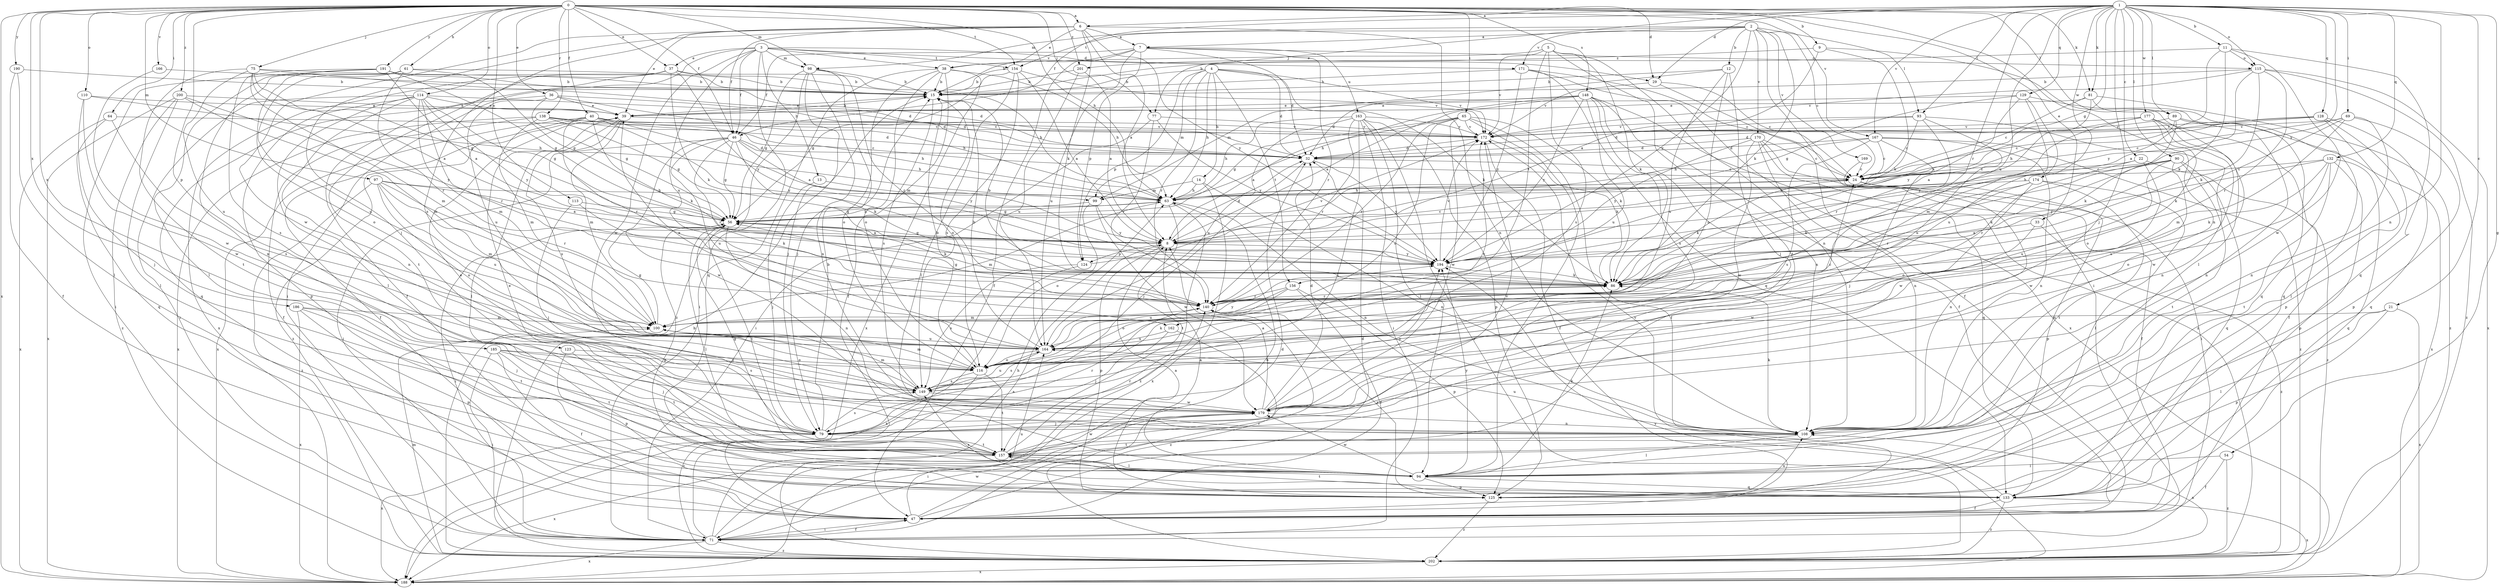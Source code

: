 strict digraph  {
0;
1;
2;
3;
4;
5;
6;
7;
8;
9;
11;
12;
13;
14;
15;
21;
22;
24;
29;
32;
33;
36;
37;
38;
39;
40;
46;
47;
54;
56;
61;
63;
64;
65;
69;
71;
75;
77;
79;
81;
86;
89;
90;
93;
94;
97;
98;
99;
100;
108;
110;
113;
114;
115;
116;
123;
124;
125;
128;
129;
132;
133;
138;
140;
148;
149;
154;
156;
157;
162;
163;
164;
166;
167;
169;
170;
171;
172;
174;
177;
179;
185;
186;
188;
190;
191;
194;
200;
201;
202;
0 -> 6  [label=a];
0 -> 9  [label=b];
0 -> 29  [label=d];
0 -> 33  [label=e];
0 -> 36  [label=e];
0 -> 37  [label=e];
0 -> 40  [label=f];
0 -> 46  [label=f];
0 -> 61  [label=h];
0 -> 63  [label=h];
0 -> 64  [label=i];
0 -> 65  [label=i];
0 -> 75  [label=j];
0 -> 77  [label=j];
0 -> 81  [label=k];
0 -> 89  [label=l];
0 -> 97  [label=m];
0 -> 98  [label=m];
0 -> 108  [label=n];
0 -> 110  [label=o];
0 -> 113  [label=o];
0 -> 114  [label=o];
0 -> 123  [label=p];
0 -> 138  [label=r];
0 -> 148  [label=s];
0 -> 154  [label=t];
0 -> 166  [label=v];
0 -> 167  [label=v];
0 -> 185  [label=x];
0 -> 186  [label=x];
0 -> 188  [label=x];
0 -> 190  [label=y];
0 -> 191  [label=y];
0 -> 200  [label=z];
0 -> 201  [label=z];
1 -> 6  [label=a];
1 -> 11  [label=b];
1 -> 21  [label=c];
1 -> 22  [label=c];
1 -> 29  [label=d];
1 -> 46  [label=f];
1 -> 54  [label=g];
1 -> 56  [label=g];
1 -> 69  [label=i];
1 -> 77  [label=j];
1 -> 79  [label=j];
1 -> 81  [label=k];
1 -> 89  [label=l];
1 -> 90  [label=l];
1 -> 93  [label=l];
1 -> 108  [label=n];
1 -> 115  [label=o];
1 -> 128  [label=q];
1 -> 129  [label=q];
1 -> 132  [label=q];
1 -> 140  [label=r];
1 -> 162  [label=u];
1 -> 167  [label=v];
1 -> 174  [label=w];
1 -> 177  [label=w];
1 -> 194  [label=y];
2 -> 7  [label=a];
2 -> 12  [label=b];
2 -> 24  [label=c];
2 -> 71  [label=i];
2 -> 86  [label=k];
2 -> 93  [label=l];
2 -> 98  [label=m];
2 -> 154  [label=t];
2 -> 169  [label=v];
2 -> 170  [label=v];
2 -> 171  [label=v];
2 -> 194  [label=y];
3 -> 13  [label=b];
3 -> 29  [label=d];
3 -> 37  [label=e];
3 -> 38  [label=e];
3 -> 46  [label=f];
3 -> 71  [label=i];
3 -> 98  [label=m];
3 -> 133  [label=q];
3 -> 154  [label=t];
3 -> 162  [label=u];
3 -> 171  [label=v];
3 -> 179  [label=w];
4 -> 14  [label=b];
4 -> 15  [label=b];
4 -> 32  [label=d];
4 -> 63  [label=h];
4 -> 86  [label=k];
4 -> 99  [label=m];
4 -> 124  [label=p];
4 -> 140  [label=r];
4 -> 156  [label=t];
4 -> 172  [label=v];
5 -> 38  [label=e];
5 -> 86  [label=k];
5 -> 108  [label=n];
5 -> 149  [label=s];
5 -> 156  [label=t];
5 -> 157  [label=t];
5 -> 172  [label=v];
6 -> 7  [label=a];
6 -> 8  [label=a];
6 -> 38  [label=e];
6 -> 39  [label=e];
6 -> 46  [label=f];
6 -> 79  [label=j];
6 -> 86  [label=k];
6 -> 108  [label=n];
6 -> 149  [label=s];
6 -> 179  [label=w];
6 -> 194  [label=y];
7 -> 15  [label=b];
7 -> 32  [label=d];
7 -> 46  [label=f];
7 -> 47  [label=f];
7 -> 115  [label=o];
7 -> 124  [label=p];
7 -> 140  [label=r];
7 -> 163  [label=u];
7 -> 164  [label=u];
8 -> 24  [label=c];
8 -> 32  [label=d];
8 -> 56  [label=g];
8 -> 124  [label=p];
8 -> 125  [label=p];
8 -> 194  [label=y];
9 -> 8  [label=a];
9 -> 86  [label=k];
9 -> 94  [label=l];
9 -> 201  [label=z];
11 -> 15  [label=b];
11 -> 86  [label=k];
11 -> 115  [label=o];
11 -> 133  [label=q];
11 -> 179  [label=w];
11 -> 194  [label=y];
12 -> 15  [label=b];
12 -> 79  [label=j];
12 -> 99  [label=m];
12 -> 116  [label=o];
12 -> 164  [label=u];
13 -> 79  [label=j];
13 -> 99  [label=m];
14 -> 63  [label=h];
14 -> 99  [label=m];
14 -> 108  [label=n];
14 -> 188  [label=x];
15 -> 39  [label=e];
15 -> 116  [label=o];
15 -> 149  [label=s];
21 -> 94  [label=l];
21 -> 100  [label=m];
21 -> 125  [label=p];
21 -> 188  [label=x];
22 -> 24  [label=c];
22 -> 140  [label=r];
22 -> 179  [label=w];
22 -> 202  [label=z];
24 -> 63  [label=h];
24 -> 86  [label=k];
24 -> 108  [label=n];
24 -> 125  [label=p];
29 -> 24  [label=c];
29 -> 47  [label=f];
29 -> 172  [label=v];
32 -> 24  [label=c];
32 -> 79  [label=j];
32 -> 194  [label=y];
33 -> 8  [label=a];
33 -> 179  [label=w];
33 -> 202  [label=z];
36 -> 32  [label=d];
36 -> 39  [label=e];
36 -> 56  [label=g];
36 -> 63  [label=h];
36 -> 133  [label=q];
36 -> 164  [label=u];
37 -> 15  [label=b];
37 -> 47  [label=f];
37 -> 63  [label=h];
37 -> 86  [label=k];
37 -> 157  [label=t];
37 -> 188  [label=x];
37 -> 194  [label=y];
38 -> 15  [label=b];
38 -> 47  [label=f];
38 -> 63  [label=h];
38 -> 71  [label=i];
38 -> 79  [label=j];
38 -> 116  [label=o];
38 -> 188  [label=x];
39 -> 15  [label=b];
39 -> 94  [label=l];
39 -> 100  [label=m];
39 -> 149  [label=s];
39 -> 172  [label=v];
40 -> 8  [label=a];
40 -> 47  [label=f];
40 -> 63  [label=h];
40 -> 86  [label=k];
40 -> 140  [label=r];
40 -> 172  [label=v];
40 -> 188  [label=x];
40 -> 194  [label=y];
40 -> 202  [label=z];
46 -> 32  [label=d];
46 -> 56  [label=g];
46 -> 63  [label=h];
46 -> 71  [label=i];
46 -> 86  [label=k];
46 -> 140  [label=r];
46 -> 164  [label=u];
46 -> 179  [label=w];
46 -> 194  [label=y];
47 -> 32  [label=d];
47 -> 63  [label=h];
47 -> 71  [label=i];
47 -> 164  [label=u];
54 -> 47  [label=f];
54 -> 94  [label=l];
54 -> 202  [label=z];
56 -> 8  [label=a];
56 -> 63  [label=h];
56 -> 71  [label=i];
56 -> 86  [label=k];
56 -> 94  [label=l];
56 -> 108  [label=n];
56 -> 157  [label=t];
61 -> 15  [label=b];
61 -> 56  [label=g];
61 -> 94  [label=l];
61 -> 108  [label=n];
61 -> 140  [label=r];
61 -> 164  [label=u];
63 -> 56  [label=g];
63 -> 100  [label=m];
63 -> 108  [label=n];
63 -> 157  [label=t];
63 -> 202  [label=z];
64 -> 133  [label=q];
64 -> 149  [label=s];
64 -> 172  [label=v];
64 -> 188  [label=x];
65 -> 8  [label=a];
65 -> 47  [label=f];
65 -> 56  [label=g];
65 -> 86  [label=k];
65 -> 94  [label=l];
65 -> 116  [label=o];
65 -> 140  [label=r];
65 -> 172  [label=v];
65 -> 179  [label=w];
69 -> 24  [label=c];
69 -> 86  [label=k];
69 -> 100  [label=m];
69 -> 108  [label=n];
69 -> 125  [label=p];
69 -> 172  [label=v];
71 -> 8  [label=a];
71 -> 32  [label=d];
71 -> 47  [label=f];
71 -> 63  [label=h];
71 -> 140  [label=r];
71 -> 179  [label=w];
71 -> 188  [label=x];
71 -> 202  [label=z];
75 -> 8  [label=a];
75 -> 15  [label=b];
75 -> 32  [label=d];
75 -> 56  [label=g];
75 -> 100  [label=m];
75 -> 157  [label=t];
75 -> 164  [label=u];
77 -> 71  [label=i];
77 -> 140  [label=r];
77 -> 172  [label=v];
77 -> 194  [label=y];
79 -> 15  [label=b];
79 -> 39  [label=e];
79 -> 140  [label=r];
79 -> 149  [label=s];
79 -> 157  [label=t];
79 -> 188  [label=x];
81 -> 8  [label=a];
81 -> 24  [label=c];
81 -> 39  [label=e];
81 -> 133  [label=q];
81 -> 202  [label=z];
86 -> 15  [label=b];
86 -> 140  [label=r];
89 -> 63  [label=h];
89 -> 86  [label=k];
89 -> 108  [label=n];
89 -> 172  [label=v];
89 -> 188  [label=x];
90 -> 24  [label=c];
90 -> 63  [label=h];
90 -> 86  [label=k];
90 -> 133  [label=q];
90 -> 157  [label=t];
90 -> 164  [label=u];
90 -> 179  [label=w];
93 -> 24  [label=c];
93 -> 32  [label=d];
93 -> 108  [label=n];
93 -> 140  [label=r];
93 -> 164  [label=u];
93 -> 172  [label=v];
94 -> 8  [label=a];
94 -> 86  [label=k];
94 -> 125  [label=p];
94 -> 133  [label=q];
94 -> 179  [label=w];
94 -> 194  [label=y];
97 -> 8  [label=a];
97 -> 63  [label=h];
97 -> 100  [label=m];
97 -> 116  [label=o];
97 -> 140  [label=r];
97 -> 164  [label=u];
97 -> 202  [label=z];
98 -> 15  [label=b];
98 -> 56  [label=g];
98 -> 79  [label=j];
98 -> 108  [label=n];
98 -> 116  [label=o];
98 -> 140  [label=r];
98 -> 202  [label=z];
99 -> 56  [label=g];
99 -> 116  [label=o];
99 -> 179  [label=w];
99 -> 194  [label=y];
100 -> 56  [label=g];
100 -> 164  [label=u];
108 -> 86  [label=k];
108 -> 94  [label=l];
108 -> 157  [label=t];
108 -> 164  [label=u];
110 -> 39  [label=e];
110 -> 63  [label=h];
110 -> 79  [label=j];
110 -> 179  [label=w];
113 -> 56  [label=g];
113 -> 79  [label=j];
113 -> 86  [label=k];
114 -> 32  [label=d];
114 -> 39  [label=e];
114 -> 56  [label=g];
114 -> 71  [label=i];
114 -> 94  [label=l];
114 -> 100  [label=m];
114 -> 108  [label=n];
114 -> 125  [label=p];
114 -> 140  [label=r];
114 -> 194  [label=y];
115 -> 8  [label=a];
115 -> 15  [label=b];
115 -> 86  [label=k];
115 -> 140  [label=r];
115 -> 172  [label=v];
115 -> 188  [label=x];
115 -> 202  [label=z];
116 -> 15  [label=b];
116 -> 86  [label=k];
116 -> 100  [label=m];
116 -> 149  [label=s];
116 -> 157  [label=t];
116 -> 172  [label=v];
116 -> 202  [label=z];
123 -> 116  [label=o];
123 -> 125  [label=p];
123 -> 157  [label=t];
124 -> 149  [label=s];
124 -> 172  [label=v];
124 -> 188  [label=x];
125 -> 8  [label=a];
125 -> 108  [label=n];
125 -> 140  [label=r];
125 -> 202  [label=z];
128 -> 24  [label=c];
128 -> 32  [label=d];
128 -> 94  [label=l];
128 -> 125  [label=p];
128 -> 133  [label=q];
128 -> 172  [label=v];
129 -> 39  [label=e];
129 -> 56  [label=g];
129 -> 100  [label=m];
129 -> 133  [label=q];
129 -> 164  [label=u];
129 -> 194  [label=y];
132 -> 24  [label=c];
132 -> 86  [label=k];
132 -> 116  [label=o];
132 -> 125  [label=p];
132 -> 133  [label=q];
132 -> 157  [label=t];
132 -> 194  [label=y];
133 -> 47  [label=f];
133 -> 56  [label=g];
133 -> 149  [label=s];
133 -> 157  [label=t];
133 -> 172  [label=v];
133 -> 188  [label=x];
133 -> 202  [label=z];
138 -> 24  [label=c];
138 -> 32  [label=d];
138 -> 47  [label=f];
138 -> 56  [label=g];
138 -> 100  [label=m];
138 -> 172  [label=v];
138 -> 188  [label=x];
140 -> 56  [label=g];
140 -> 100  [label=m];
148 -> 8  [label=a];
148 -> 32  [label=d];
148 -> 39  [label=e];
148 -> 47  [label=f];
148 -> 63  [label=h];
148 -> 108  [label=n];
148 -> 149  [label=s];
148 -> 164  [label=u];
148 -> 194  [label=y];
148 -> 202  [label=z];
149 -> 100  [label=m];
149 -> 164  [label=u];
149 -> 179  [label=w];
154 -> 8  [label=a];
154 -> 15  [label=b];
154 -> 56  [label=g];
154 -> 94  [label=l];
154 -> 149  [label=s];
154 -> 172  [label=v];
156 -> 47  [label=f];
156 -> 116  [label=o];
156 -> 125  [label=p];
156 -> 140  [label=r];
156 -> 164  [label=u];
157 -> 39  [label=e];
157 -> 56  [label=g];
157 -> 94  [label=l];
157 -> 140  [label=r];
157 -> 172  [label=v];
157 -> 179  [label=w];
157 -> 188  [label=x];
162 -> 79  [label=j];
162 -> 164  [label=u];
162 -> 202  [label=z];
163 -> 63  [label=h];
163 -> 71  [label=i];
163 -> 79  [label=j];
163 -> 94  [label=l];
163 -> 125  [label=p];
163 -> 140  [label=r];
163 -> 164  [label=u];
163 -> 172  [label=v];
163 -> 202  [label=z];
164 -> 15  [label=b];
164 -> 24  [label=c];
164 -> 39  [label=e];
164 -> 116  [label=o];
164 -> 149  [label=s];
164 -> 194  [label=y];
166 -> 15  [label=b];
166 -> 179  [label=w];
167 -> 24  [label=c];
167 -> 32  [label=d];
167 -> 63  [label=h];
167 -> 79  [label=j];
167 -> 108  [label=n];
167 -> 149  [label=s];
167 -> 202  [label=z];
169 -> 24  [label=c];
169 -> 47  [label=f];
170 -> 24  [label=c];
170 -> 32  [label=d];
170 -> 71  [label=i];
170 -> 108  [label=n];
170 -> 133  [label=q];
170 -> 179  [label=w];
170 -> 194  [label=y];
171 -> 15  [label=b];
171 -> 24  [label=c];
171 -> 133  [label=q];
171 -> 188  [label=x];
171 -> 194  [label=y];
172 -> 32  [label=d];
172 -> 47  [label=f];
172 -> 86  [label=k];
174 -> 63  [label=h];
174 -> 86  [label=k];
174 -> 94  [label=l];
174 -> 116  [label=o];
174 -> 140  [label=r];
174 -> 157  [label=t];
177 -> 8  [label=a];
177 -> 47  [label=f];
177 -> 116  [label=o];
177 -> 149  [label=s];
177 -> 172  [label=v];
177 -> 179  [label=w];
177 -> 194  [label=y];
179 -> 8  [label=a];
179 -> 32  [label=d];
179 -> 71  [label=i];
179 -> 79  [label=j];
179 -> 108  [label=n];
179 -> 194  [label=y];
185 -> 47  [label=f];
185 -> 71  [label=i];
185 -> 79  [label=j];
185 -> 116  [label=o];
185 -> 149  [label=s];
185 -> 157  [label=t];
186 -> 79  [label=j];
186 -> 100  [label=m];
186 -> 125  [label=p];
186 -> 157  [label=t];
186 -> 188  [label=x];
188 -> 194  [label=y];
190 -> 15  [label=b];
190 -> 47  [label=f];
190 -> 94  [label=l];
191 -> 8  [label=a];
191 -> 15  [label=b];
191 -> 32  [label=d];
191 -> 56  [label=g];
191 -> 71  [label=i];
191 -> 116  [label=o];
191 -> 149  [label=s];
194 -> 86  [label=k];
194 -> 172  [label=v];
200 -> 39  [label=e];
200 -> 94  [label=l];
200 -> 100  [label=m];
200 -> 188  [label=x];
200 -> 194  [label=y];
200 -> 202  [label=z];
201 -> 8  [label=a];
201 -> 15  [label=b];
201 -> 164  [label=u];
202 -> 15  [label=b];
202 -> 100  [label=m];
202 -> 108  [label=n];
202 -> 188  [label=x];
}

